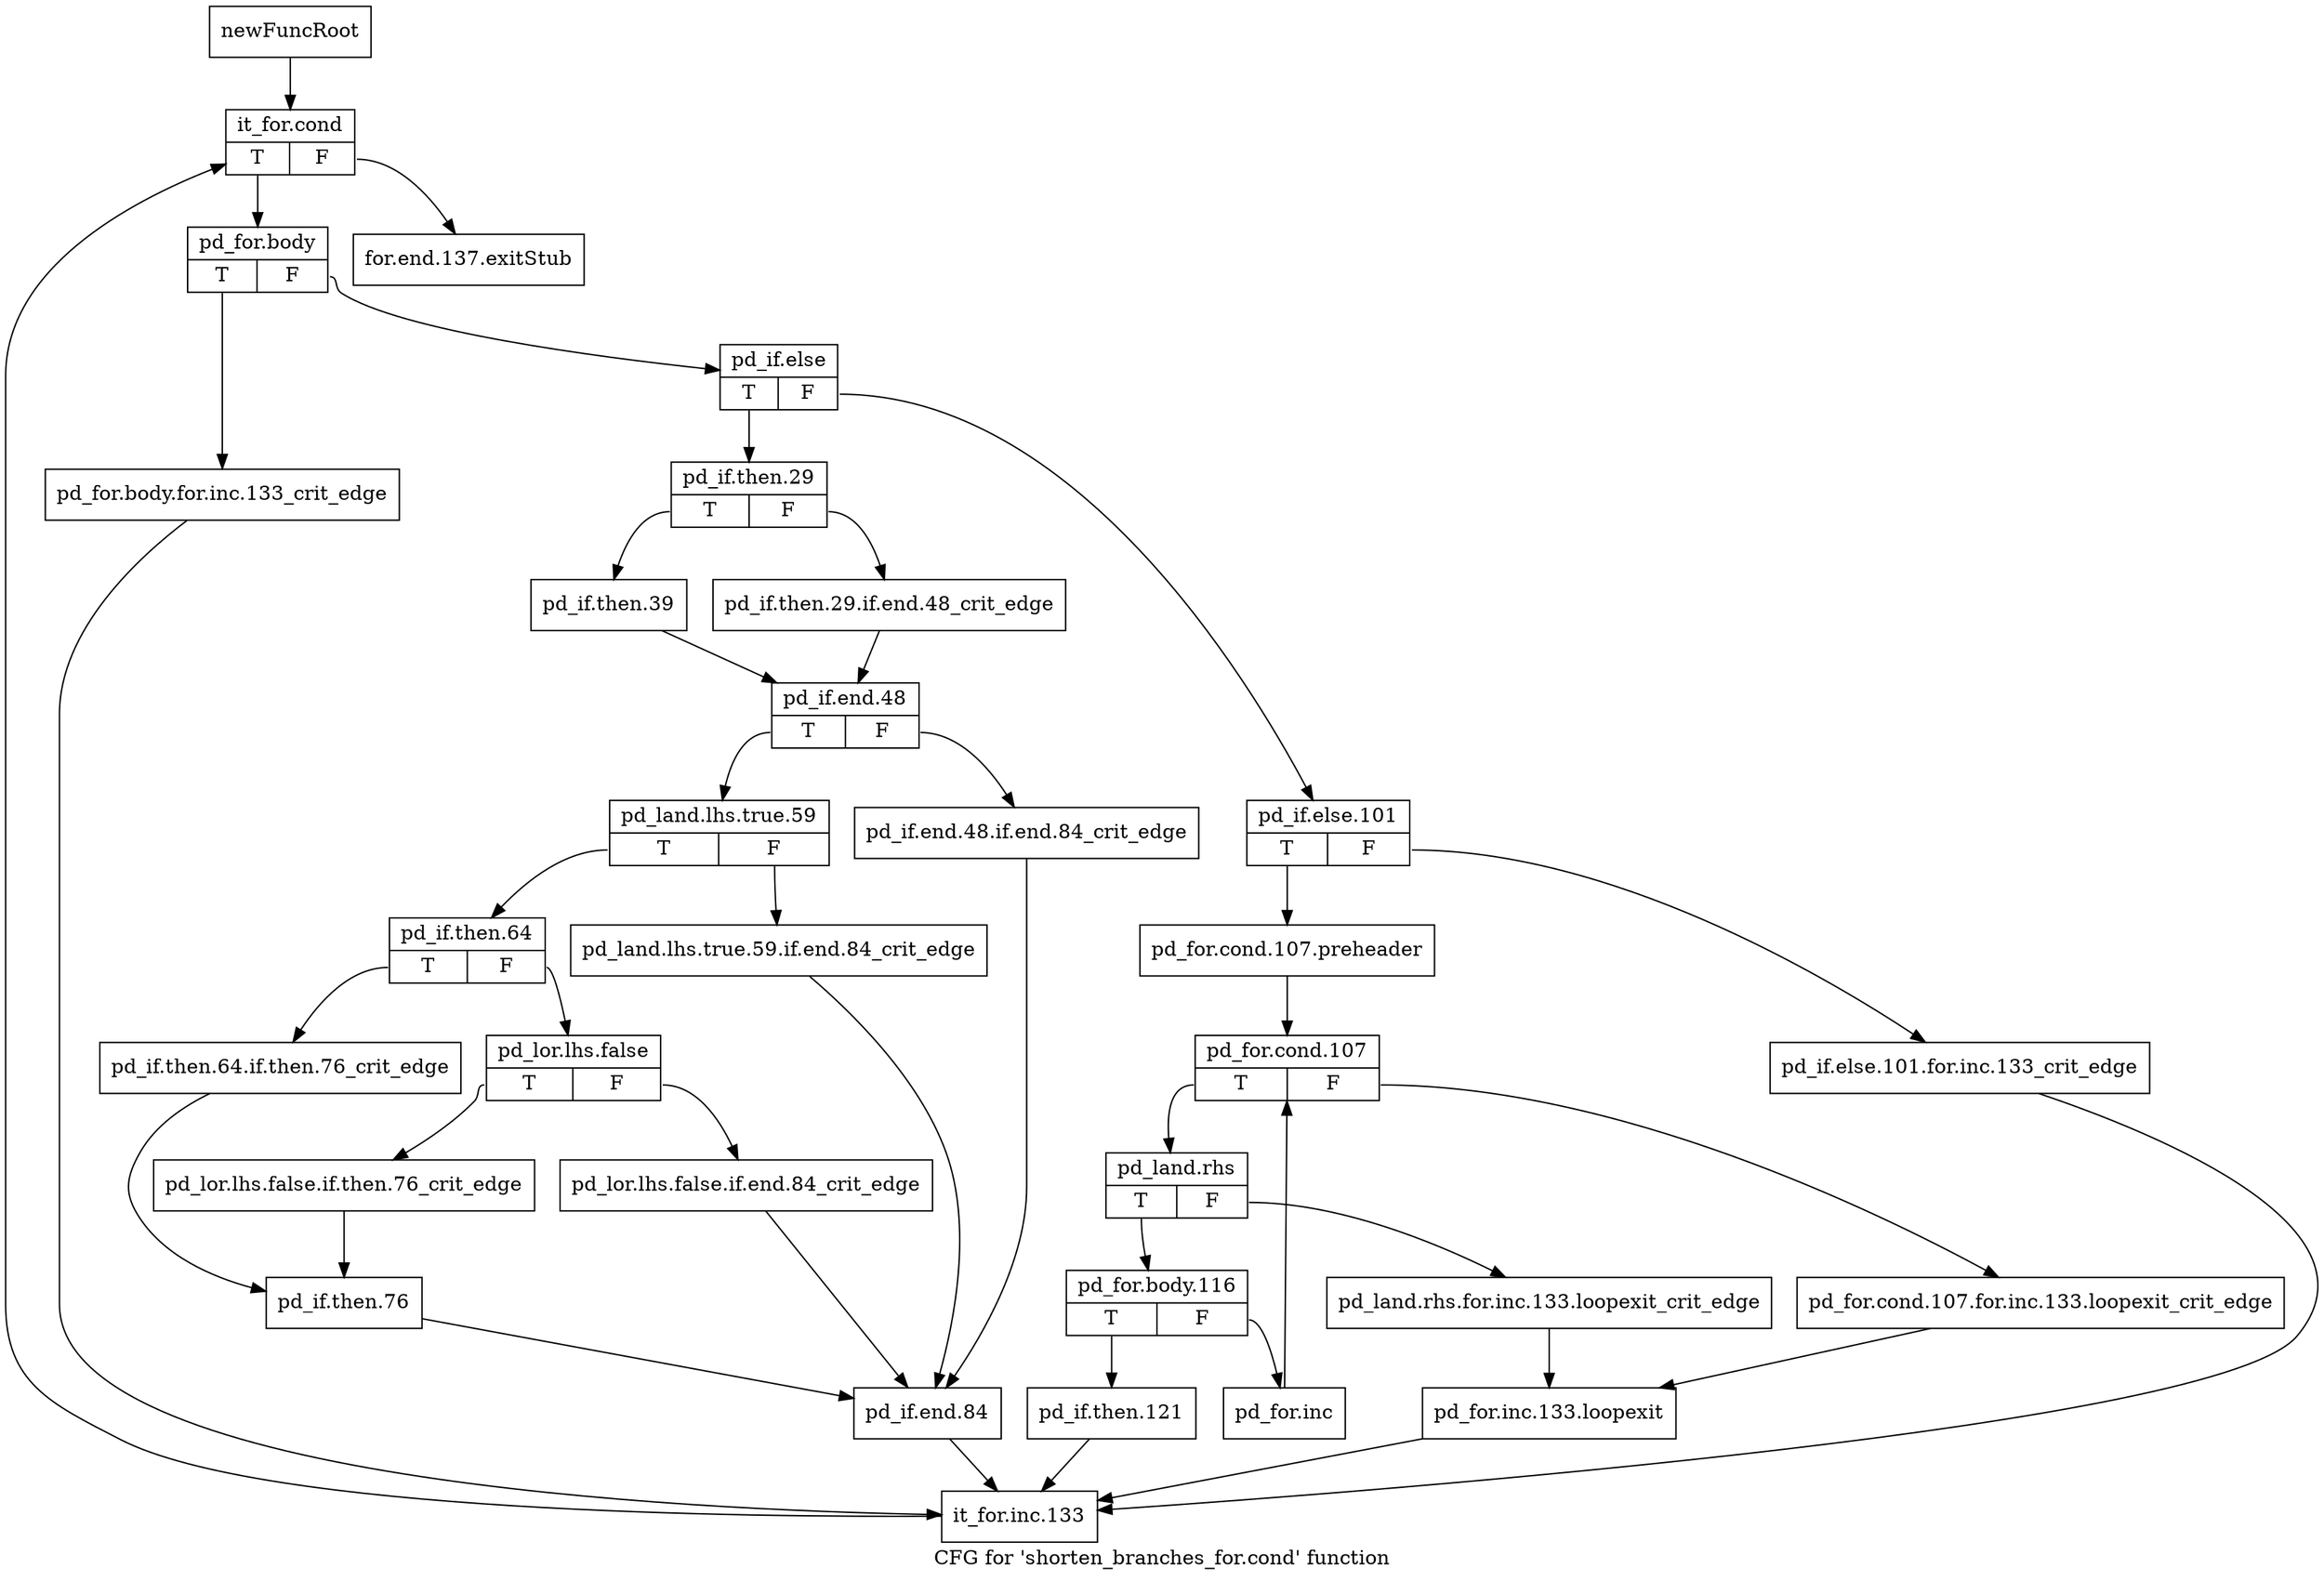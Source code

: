 digraph "CFG for 'shorten_branches_for.cond' function" {
	label="CFG for 'shorten_branches_for.cond' function";

	Node0xae243d0 [shape=record,label="{newFuncRoot}"];
	Node0xae243d0 -> Node0xae24470;
	Node0xae24420 [shape=record,label="{for.end.137.exitStub}"];
	Node0xae24470 [shape=record,label="{it_for.cond|{<s0>T|<s1>F}}"];
	Node0xae24470:s0 -> Node0xae244c0;
	Node0xae24470:s1 -> Node0xae24420;
	Node0xae244c0 [shape=record,label="{pd_for.body|{<s0>T|<s1>F}}"];
	Node0xae244c0:s0 -> Node0xae24d30;
	Node0xae244c0:s1 -> Node0xae24510;
	Node0xae24510 [shape=record,label="{pd_if.else|{<s0>T|<s1>F}}"];
	Node0xae24510:s0 -> Node0xae248d0;
	Node0xae24510:s1 -> Node0xae24560;
	Node0xae24560 [shape=record,label="{pd_if.else.101|{<s0>T|<s1>F}}"];
	Node0xae24560:s0 -> Node0xae24600;
	Node0xae24560:s1 -> Node0xae245b0;
	Node0xae245b0 [shape=record,label="{pd_if.else.101.for.inc.133_crit_edge}"];
	Node0xae245b0 -> Node0xae24d80;
	Node0xae24600 [shape=record,label="{pd_for.cond.107.preheader}"];
	Node0xae24600 -> Node0xae24650;
	Node0xae24650 [shape=record,label="{pd_for.cond.107|{<s0>T|<s1>F}}"];
	Node0xae24650:s0 -> Node0xae246f0;
	Node0xae24650:s1 -> Node0xae246a0;
	Node0xae246a0 [shape=record,label="{pd_for.cond.107.for.inc.133.loopexit_crit_edge}"];
	Node0xae246a0 -> Node0xae24790;
	Node0xae246f0 [shape=record,label="{pd_land.rhs|{<s0>T|<s1>F}}"];
	Node0xae246f0:s0 -> Node0xae247e0;
	Node0xae246f0:s1 -> Node0xae24740;
	Node0xae24740 [shape=record,label="{pd_land.rhs.for.inc.133.loopexit_crit_edge}"];
	Node0xae24740 -> Node0xae24790;
	Node0xae24790 [shape=record,label="{pd_for.inc.133.loopexit}"];
	Node0xae24790 -> Node0xae24d80;
	Node0xae247e0 [shape=record,label="{pd_for.body.116|{<s0>T|<s1>F}}"];
	Node0xae247e0:s0 -> Node0xae24880;
	Node0xae247e0:s1 -> Node0xae24830;
	Node0xae24830 [shape=record,label="{pd_for.inc}"];
	Node0xae24830 -> Node0xae24650;
	Node0xae24880 [shape=record,label="{pd_if.then.121}"];
	Node0xae24880 -> Node0xae24d80;
	Node0xae248d0 [shape=record,label="{pd_if.then.29|{<s0>T|<s1>F}}"];
	Node0xae248d0:s0 -> Node0xae24970;
	Node0xae248d0:s1 -> Node0xae24920;
	Node0xae24920 [shape=record,label="{pd_if.then.29.if.end.48_crit_edge}"];
	Node0xae24920 -> Node0xae249c0;
	Node0xae24970 [shape=record,label="{pd_if.then.39}"];
	Node0xae24970 -> Node0xae249c0;
	Node0xae249c0 [shape=record,label="{pd_if.end.48|{<s0>T|<s1>F}}"];
	Node0xae249c0:s0 -> Node0xae24a60;
	Node0xae249c0:s1 -> Node0xae24a10;
	Node0xae24a10 [shape=record,label="{pd_if.end.48.if.end.84_crit_edge}"];
	Node0xae24a10 -> Node0xae24ce0;
	Node0xae24a60 [shape=record,label="{pd_land.lhs.true.59|{<s0>T|<s1>F}}"];
	Node0xae24a60:s0 -> Node0xae24b00;
	Node0xae24a60:s1 -> Node0xae24ab0;
	Node0xae24ab0 [shape=record,label="{pd_land.lhs.true.59.if.end.84_crit_edge}"];
	Node0xae24ab0 -> Node0xae24ce0;
	Node0xae24b00 [shape=record,label="{pd_if.then.64|{<s0>T|<s1>F}}"];
	Node0xae24b00:s0 -> Node0xae24c40;
	Node0xae24b00:s1 -> Node0xae24b50;
	Node0xae24b50 [shape=record,label="{pd_lor.lhs.false|{<s0>T|<s1>F}}"];
	Node0xae24b50:s0 -> Node0xae24bf0;
	Node0xae24b50:s1 -> Node0xae24ba0;
	Node0xae24ba0 [shape=record,label="{pd_lor.lhs.false.if.end.84_crit_edge}"];
	Node0xae24ba0 -> Node0xae24ce0;
	Node0xae24bf0 [shape=record,label="{pd_lor.lhs.false.if.then.76_crit_edge}"];
	Node0xae24bf0 -> Node0xae24c90;
	Node0xae24c40 [shape=record,label="{pd_if.then.64.if.then.76_crit_edge}"];
	Node0xae24c40 -> Node0xae24c90;
	Node0xae24c90 [shape=record,label="{pd_if.then.76}"];
	Node0xae24c90 -> Node0xae24ce0;
	Node0xae24ce0 [shape=record,label="{pd_if.end.84}"];
	Node0xae24ce0 -> Node0xae24d80;
	Node0xae24d30 [shape=record,label="{pd_for.body.for.inc.133_crit_edge}"];
	Node0xae24d30 -> Node0xae24d80;
	Node0xae24d80 [shape=record,label="{it_for.inc.133}"];
	Node0xae24d80 -> Node0xae24470;
}
